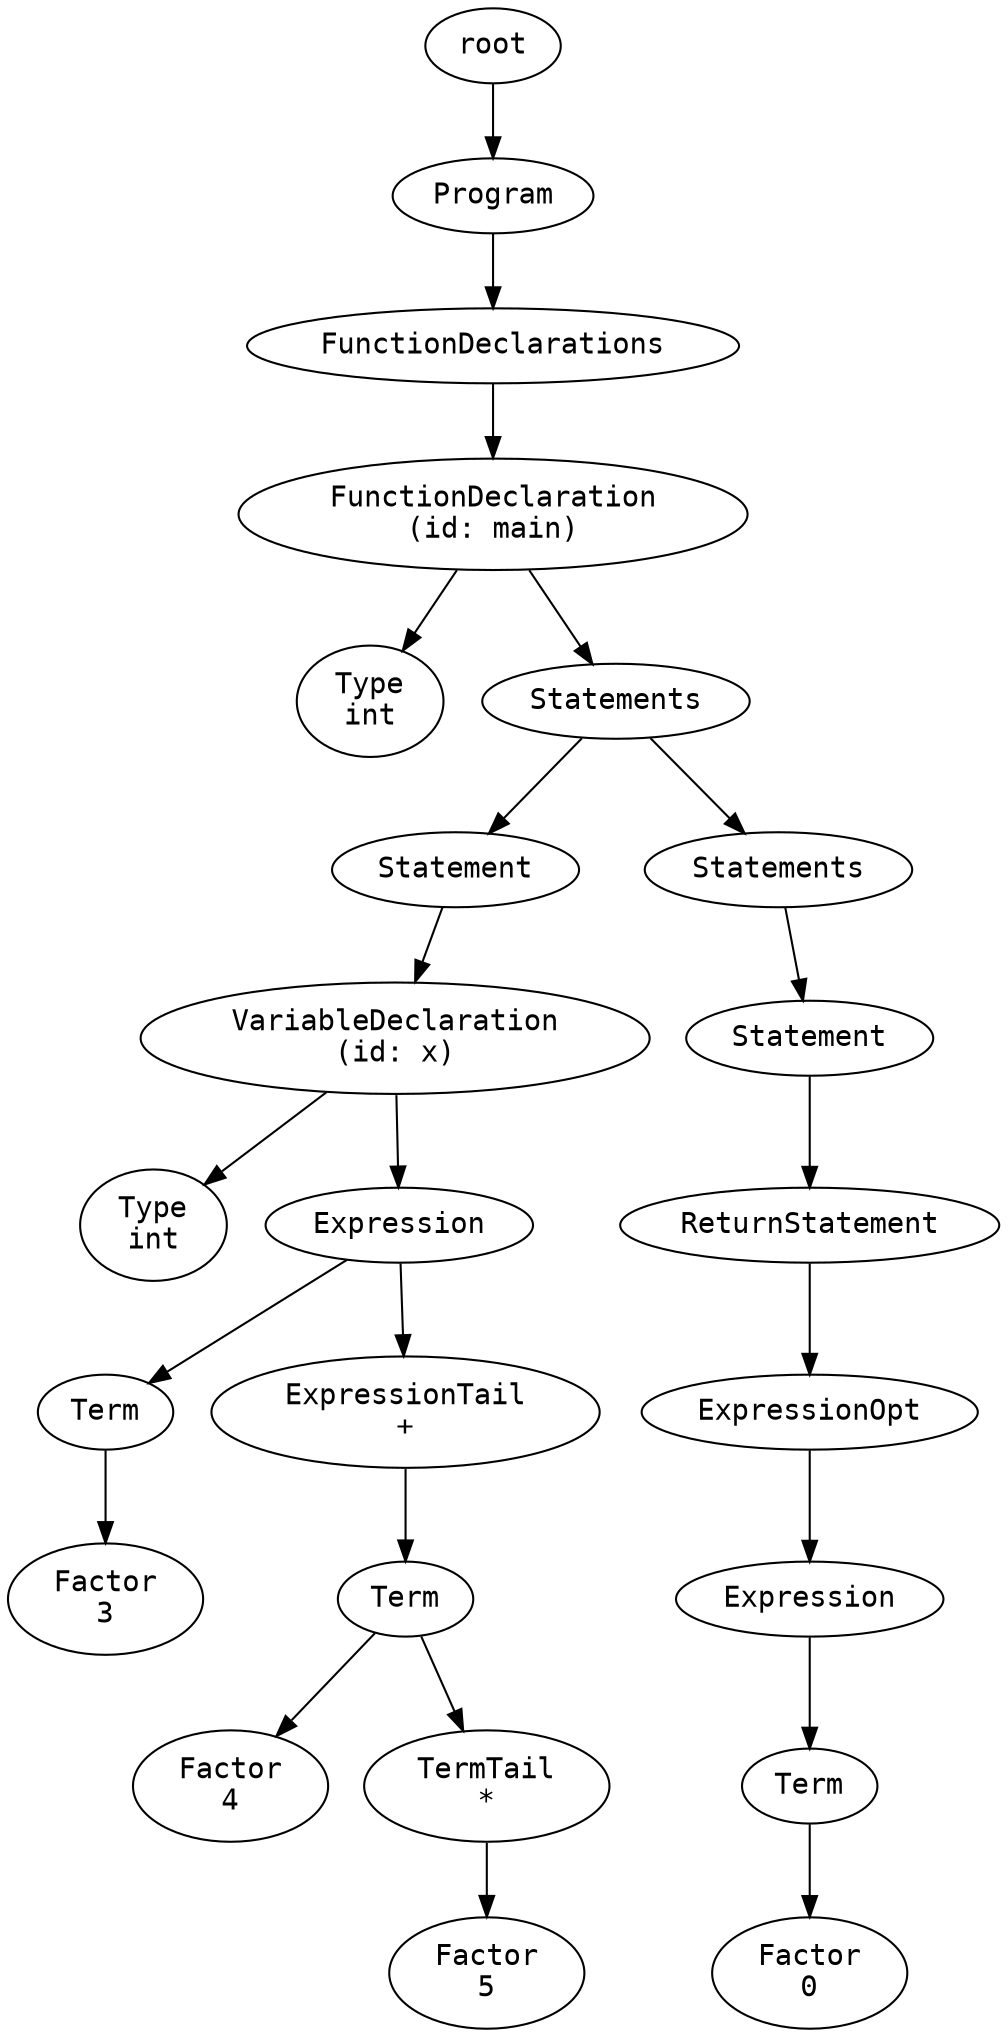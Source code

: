 digraph AST {
  node [shape=ellipse, fontname="Courier"];
  "951221468" [label="Program"];
  "root" -> "951221468";
  "532048323" [label="FunctionDeclarations"];
  "951221468" -> "532048323";
  "1237740254" [label="FunctionDeclaration\n(id: main)"];
  "532048323" -> "1237740254";
  "1647946662" [label="Type\nint"];
  "1237740254" -> "1647946662";
  "1046545660" [label="Statements"];
  "1237740254" -> "1046545660";
  "305502850" [label="Statement"];
  "1046545660" -> "305502850";
  "1759482496" [label="VariableDeclaration\n(id: x)"];
  "305502850" -> "1759482496";
  "1200906406" [label="Type\nint"];
  "1759482496" -> "1200906406";
  "1902430796" [label="Expression"];
  "1759482496" -> "1902430796";
  "1329315688" [label="Term"];
  "1902430796" -> "1329315688";
  "1541697437" [label="Factor\n3"];
  "1329315688" -> "1541697437";
  "1066513687" [label="ExpressionTail\n+"];
  "1902430796" -> "1066513687";
  "1752182275" [label="Term"];
  "1066513687" -> "1752182275";
  "2049051802" [label="Factor\n4"];
  "1752182275" -> "2049051802";
  "37887172" [label="TermTail\n*"];
  "1752182275" -> "37887172";
  "818493590" [label="Factor\n5"];
  "37887172" -> "818493590";
  "1503660218" [label="Statements"];
  "1046545660" -> "1503660218";
  "864852424" [label="Statement"];
  "1503660218" -> "864852424";
  "565839681" [label="ReturnStatement"];
  "864852424" -> "565839681";
  "1489933928" [label="ExpressionOpt"];
  "565839681" -> "1489933928";
  "24293395" [label="Expression"];
  "1489933928" -> "24293395";
  "1449605932" [label="Term"];
  "24293395" -> "1449605932";
  "664186542" [label="Factor\n0"];
  "1449605932" -> "664186542";
}